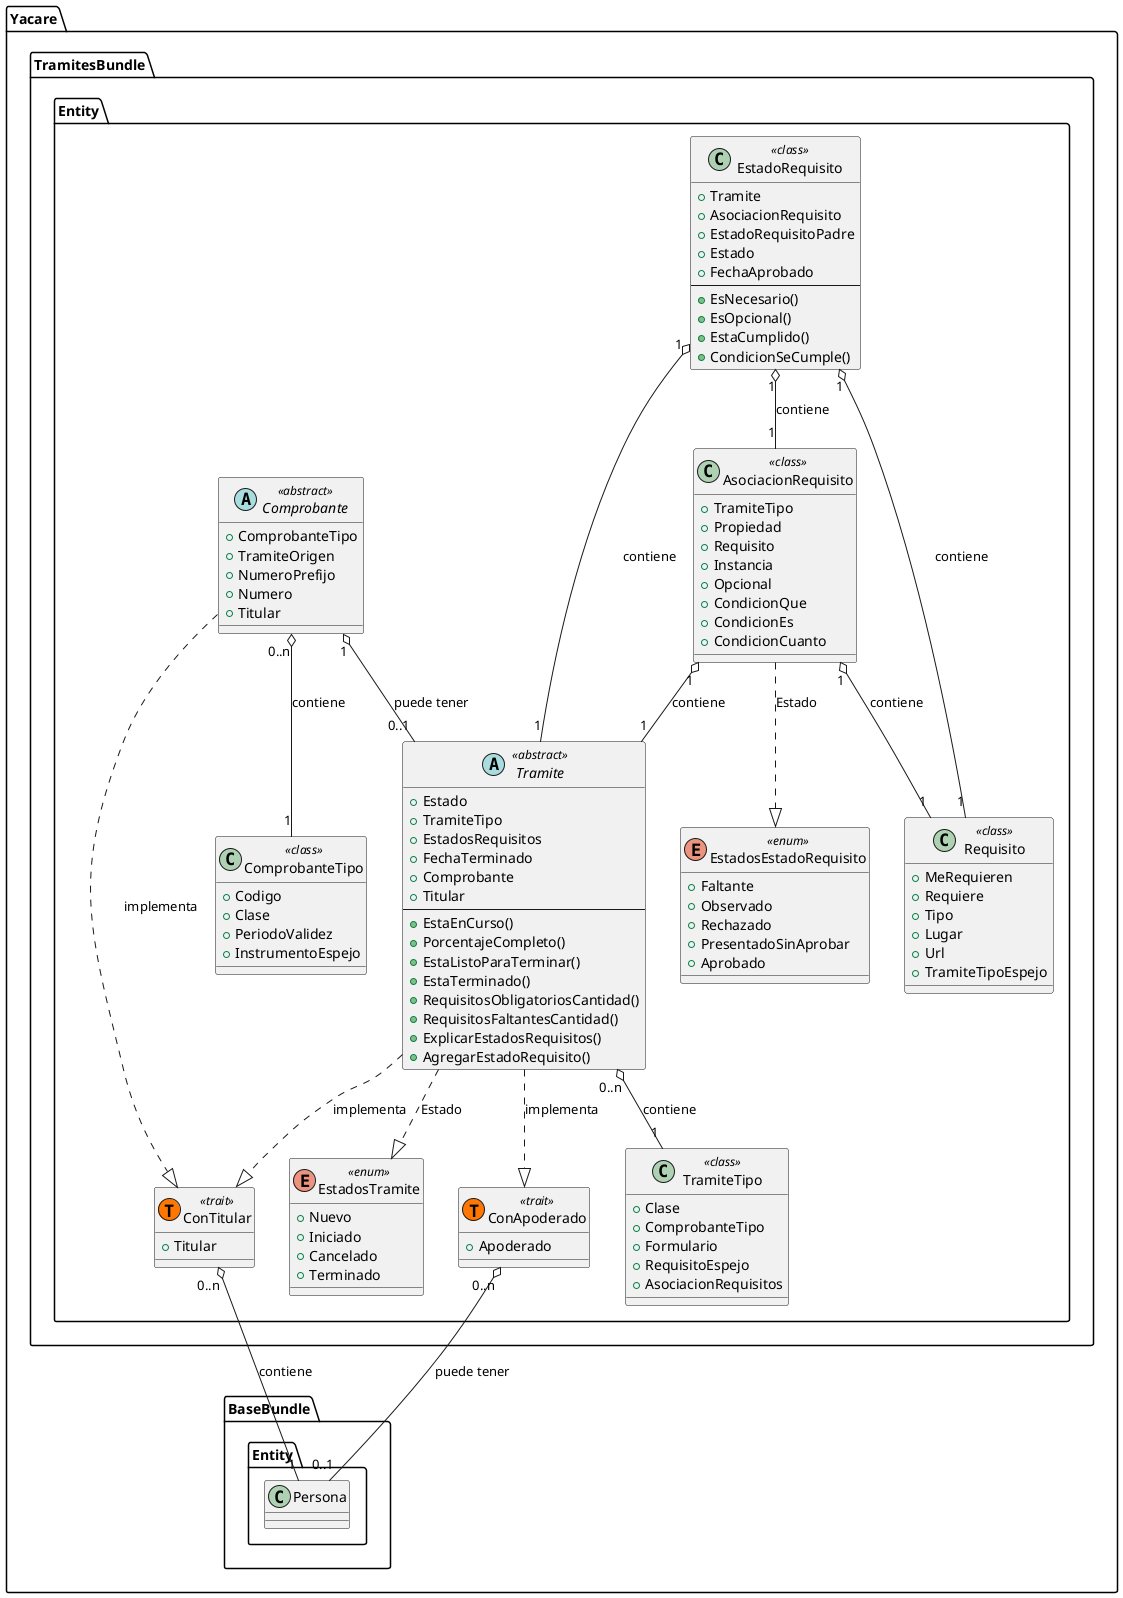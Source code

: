 @startuml
namespace Yacare.TramitesBundle.Entity  {
	class ComprobanteTipo << class >> {
		+Codigo
		+Clase
		+PeriodoValidez
		+InstrumentoEspejo
	}
	class Requisito << class >> {
		+MeRequieren
		+Requiere
		+Tipo
		+Lugar
		+Url
		+TramiteTipoEspejo
	}
	class TramiteTipo << class >> {
		+Clase
		+ComprobanteTipo
		+Formulario
		+RequisitoEspejo
		+AsociacionRequisitos
	}
	class EstadoRequisito << class >> {
		+Tramite
		+AsociacionRequisito
		+EstadoRequisitoPadre
		+Estado
		+FechaAprobado
		--
		+EsNecesario()
		+EsOpcional()
		+EstaCumplido()
		+CondicionSeCumple()
	}
	class AsociacionRequisito << class >> {
		+TramiteTipo
		+Propiedad
		+Requisito
		+Instancia
		+Opcional
		+CondicionQue
		+CondicionEs
		+CondicionCuanto
	}
	abstract Tramite << abstract >> {
		+Estado
		+TramiteTipo
		+EstadosRequisitos
		+FechaTerminado
		+Comprobante
		+Titular
		--
		+EstaEnCurso()
		+PorcentajeCompleto()
		+EstaListoParaTerminar()
		+EstaTerminado()
		+RequisitosObligatoriosCantidad()
		+RequisitosFaltantesCantidad()
		+ExplicarEstadosRequisitos()
		+AgregarEstadoRequisito()
	}
	abstract Comprobante << abstract >> {
		+ComprobanteTipo
		+TramiteOrigen
		+NumeroPrefijo
		+Numero
		+Titular
	}
	class ConApoderado << (T,#FF7700) trait >> {
		+Apoderado
	}
	class ConTitular << (T,#FF7700) trait >> {
		+Titular
	}
	
	enum EstadosTramite << enum >> {
		+Nuevo
		+Iniciado
		+Cancelado
		+Terminado
	}
	
	enum EstadosEstadoRequisito << enum >> {
		+Faltante
		+Observado
		+Rechazado
		+PresentadoSinAprobar
		+Aprobado
	}
	
	
	
	Comprobante ..|> ConTitular  : implementa
	Comprobante "0..n" o-- "1" ComprobanteTipo  : contiene
	Comprobante "1" o-- "0..1" Tramite  : puede tener
	
	Tramite ..|> ConApoderado  : implementa
	Tramite ..|> ConTitular  : implementa
	Tramite "0..n" o-- "1" TramiteTipo : contiene
	Tramite ..|> EstadosTramite : "Estado"
	
	EstadoRequisito "1" o-- "1" AsociacionRequisito : contiene
	EstadoRequisito "1" o-- "1" Tramite : contiene
	EstadoRequisito "1" o-- "1" Requisito : contiene
	
	AsociacionRequisito "1" o-- "1" Tramite : contiene
	AsociacionRequisito "1" o-- "1" Requisito : contiene
	AsociacionRequisito ..|> EstadosEstadoRequisito : "Estado"
	
	ConTitular "0..n" o-- "1" Yacare.BaseBundle.Entity.Persona : contiene
	ConApoderado "0..n" o-- "0..1" Yacare.BaseBundle.Entity.Persona : puede tener
}
@enduml
